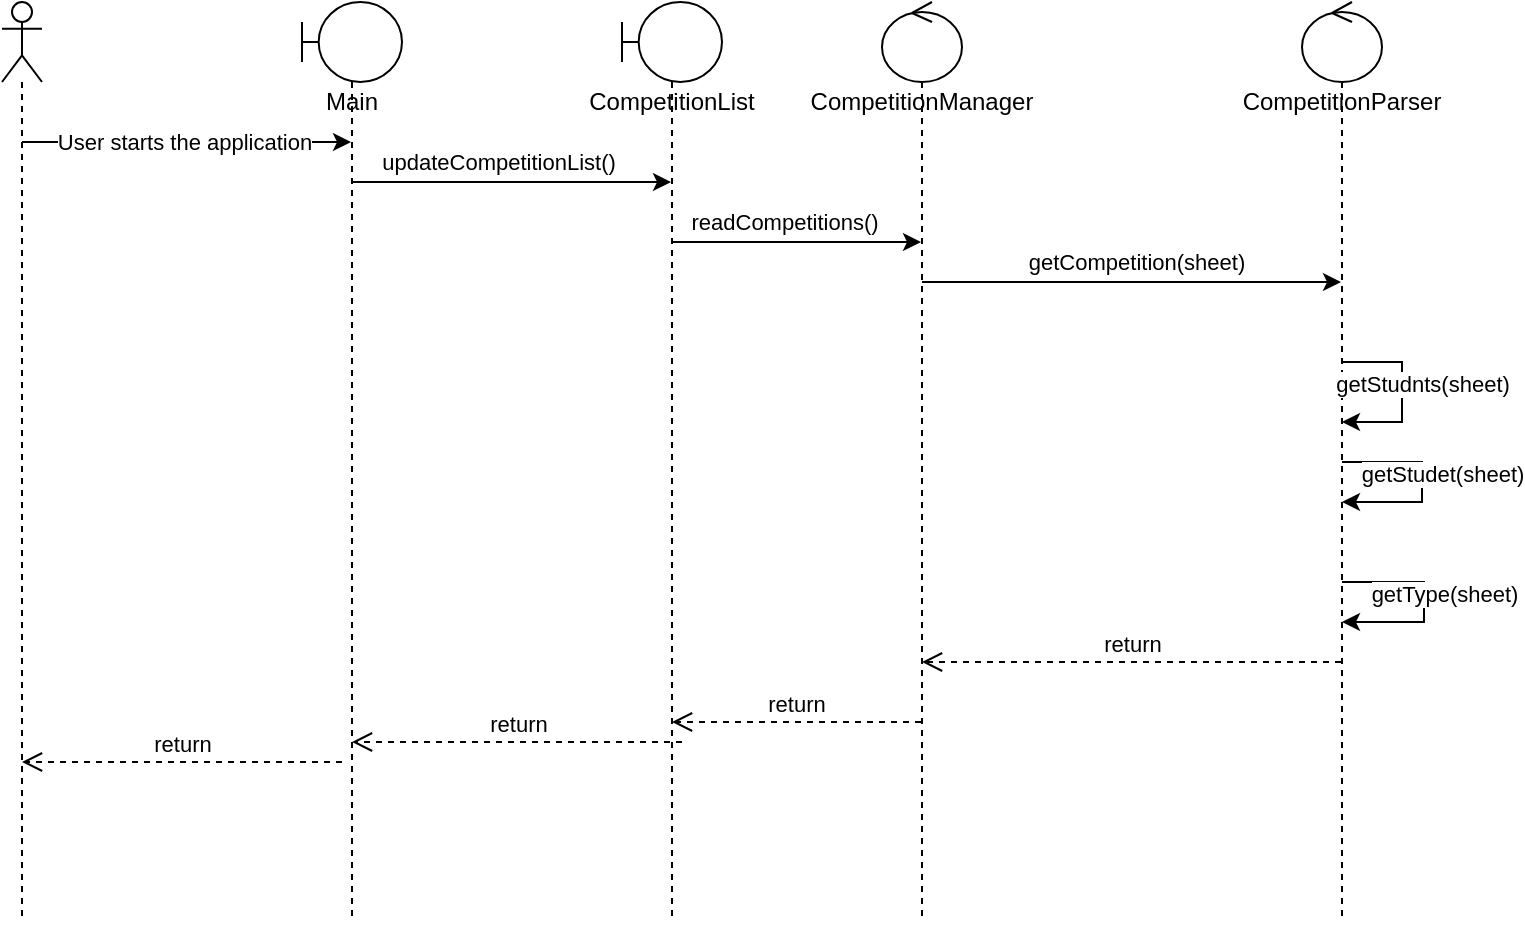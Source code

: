 <mxfile version="15.8.4"><diagram id="K97lyJ6JR0ZazyLHvmT-" name="Page-1"><mxGraphModel dx="865" dy="454" grid="1" gridSize="10" guides="1" tooltips="1" connect="1" arrows="1" fold="1" page="1" pageScale="1" pageWidth="850" pageHeight="1100" math="0" shadow="0"><root><mxCell id="0"/><mxCell id="1" parent="0"/><mxCell id="-t5BFciwPN7TMVEJ9Etc-4" style="edgeStyle=orthogonalEdgeStyle;rounded=0;orthogonalLoop=1;jettySize=auto;html=1;" edge="1" parent="1" source="-t5BFciwPN7TMVEJ9Etc-1" target="-t5BFciwPN7TMVEJ9Etc-3"><mxGeometry relative="1" as="geometry"><Array as="points"><mxPoint x="140" y="130"/><mxPoint x="140" y="130"/></Array></mxGeometry></mxCell><mxCell id="-t5BFciwPN7TMVEJ9Etc-5" value="User starts the application" style="edgeLabel;html=1;align=center;verticalAlign=middle;resizable=0;points=[];" vertex="1" connectable="0" parent="-t5BFciwPN7TMVEJ9Etc-4"><mxGeometry x="-0.226" relative="1" as="geometry"><mxPoint x="17" as="offset"/></mxGeometry></mxCell><mxCell id="-t5BFciwPN7TMVEJ9Etc-1" value="" style="shape=umlLifeline;participant=umlActor;perimeter=lifelinePerimeter;whiteSpace=wrap;html=1;container=1;collapsible=0;recursiveResize=0;verticalAlign=top;spacingTop=36;outlineConnect=0;" vertex="1" parent="1"><mxGeometry x="70" y="60" width="20" height="460" as="geometry"/></mxCell><mxCell id="-t5BFciwPN7TMVEJ9Etc-7" style="edgeStyle=orthogonalEdgeStyle;rounded=0;orthogonalLoop=1;jettySize=auto;html=1;" edge="1" parent="1" source="-t5BFciwPN7TMVEJ9Etc-3" target="-t5BFciwPN7TMVEJ9Etc-6"><mxGeometry relative="1" as="geometry"><Array as="points"><mxPoint x="320" y="150"/><mxPoint x="320" y="150"/></Array></mxGeometry></mxCell><mxCell id="-t5BFciwPN7TMVEJ9Etc-8" value="updateCompetitionList()" style="edgeLabel;html=1;align=center;verticalAlign=middle;resizable=0;points=[];" vertex="1" connectable="0" parent="-t5BFciwPN7TMVEJ9Etc-7"><mxGeometry x="-0.192" relative="1" as="geometry"><mxPoint x="8" y="-10" as="offset"/></mxGeometry></mxCell><mxCell id="-t5BFciwPN7TMVEJ9Etc-3" value="Main" style="shape=umlLifeline;participant=umlBoundary;perimeter=lifelinePerimeter;whiteSpace=wrap;html=1;container=1;collapsible=0;recursiveResize=0;verticalAlign=top;spacingTop=36;outlineConnect=0;" vertex="1" parent="1"><mxGeometry x="220" y="60" width="50" height="460" as="geometry"/></mxCell><mxCell id="-t5BFciwPN7TMVEJ9Etc-12" style="edgeStyle=orthogonalEdgeStyle;rounded=0;orthogonalLoop=1;jettySize=auto;html=1;" edge="1" parent="1" source="-t5BFciwPN7TMVEJ9Etc-6" target="-t5BFciwPN7TMVEJ9Etc-11"><mxGeometry relative="1" as="geometry"><Array as="points"><mxPoint x="460" y="180"/><mxPoint x="460" y="180"/></Array></mxGeometry></mxCell><mxCell id="-t5BFciwPN7TMVEJ9Etc-13" value="readCompetitions()" style="edgeLabel;html=1;align=center;verticalAlign=middle;resizable=0;points=[];" vertex="1" connectable="0" parent="-t5BFciwPN7TMVEJ9Etc-12"><mxGeometry x="-0.272" y="2" relative="1" as="geometry"><mxPoint x="10" y="-8" as="offset"/></mxGeometry></mxCell><mxCell id="-t5BFciwPN7TMVEJ9Etc-6" value="CompetitionList" style="shape=umlLifeline;participant=umlBoundary;perimeter=lifelinePerimeter;whiteSpace=wrap;html=1;container=1;collapsible=0;recursiveResize=0;verticalAlign=top;spacingTop=36;outlineConnect=0;" vertex="1" parent="1"><mxGeometry x="380" y="60" width="50" height="460" as="geometry"/></mxCell><mxCell id="-t5BFciwPN7TMVEJ9Etc-19" value="&lt;div&gt;getCompetition(sheet)&lt;/div&gt;" style="edgeStyle=orthogonalEdgeStyle;rounded=0;orthogonalLoop=1;jettySize=auto;html=1;" edge="1" parent="1" source="-t5BFciwPN7TMVEJ9Etc-11" target="-t5BFciwPN7TMVEJ9Etc-16"><mxGeometry x="0.007" y="10" relative="1" as="geometry"><Array as="points"><mxPoint x="600" y="200"/><mxPoint x="600" y="200"/></Array><mxPoint x="1" as="offset"/></mxGeometry></mxCell><mxCell id="-t5BFciwPN7TMVEJ9Etc-11" value="CompetitionManager" style="shape=umlLifeline;participant=umlControl;perimeter=lifelinePerimeter;whiteSpace=wrap;html=1;container=1;collapsible=0;recursiveResize=0;verticalAlign=top;spacingTop=36;outlineConnect=0;" vertex="1" parent="1"><mxGeometry x="510" y="60" width="40" height="460" as="geometry"/></mxCell><mxCell id="-t5BFciwPN7TMVEJ9Etc-16" value="CompetitionParser" style="shape=umlLifeline;participant=umlControl;perimeter=lifelinePerimeter;whiteSpace=wrap;html=1;container=1;collapsible=0;recursiveResize=0;verticalAlign=top;spacingTop=36;outlineConnect=0;" vertex="1" parent="1"><mxGeometry x="720" y="60" width="40" height="460" as="geometry"/></mxCell><mxCell id="-t5BFciwPN7TMVEJ9Etc-29" value="getStudnts(sheet)" style="edgeStyle=orthogonalEdgeStyle;rounded=0;orthogonalLoop=1;jettySize=auto;html=1;" edge="1" parent="1" source="-t5BFciwPN7TMVEJ9Etc-16" target="-t5BFciwPN7TMVEJ9Etc-16"><mxGeometry x="-0.11" y="10" relative="1" as="geometry"><Array as="points"><mxPoint x="770" y="240"/><mxPoint x="770" y="270"/></Array><mxPoint y="1" as="offset"/></mxGeometry></mxCell><mxCell id="-t5BFciwPN7TMVEJ9Etc-31" value="getStudet(sheet)" style="edgeStyle=orthogonalEdgeStyle;rounded=0;orthogonalLoop=1;jettySize=auto;html=1;" edge="1" parent="1" source="-t5BFciwPN7TMVEJ9Etc-16" target="-t5BFciwPN7TMVEJ9Etc-16"><mxGeometry x="-0.11" y="10" relative="1" as="geometry"><mxPoint x="750" y="290" as="sourcePoint"/><mxPoint x="749.5" y="280" as="targetPoint"/><Array as="points"><mxPoint x="780" y="290"/><mxPoint x="780" y="310"/></Array><mxPoint y="1" as="offset"/></mxGeometry></mxCell><mxCell id="-t5BFciwPN7TMVEJ9Etc-33" value="getType(sheet)" style="edgeStyle=orthogonalEdgeStyle;rounded=0;orthogonalLoop=1;jettySize=auto;html=1;" edge="1" parent="1"><mxGeometry x="-0.11" y="10" relative="1" as="geometry"><mxPoint x="740" y="350" as="sourcePoint"/><mxPoint x="740" y="370" as="targetPoint"/><Array as="points"><mxPoint x="781" y="350"/><mxPoint x="781" y="370"/></Array><mxPoint y="1" as="offset"/></mxGeometry></mxCell><mxCell id="-t5BFciwPN7TMVEJ9Etc-39" value="return" style="html=1;verticalAlign=bottom;endArrow=open;dashed=1;endSize=8;rounded=0;" edge="1" parent="1" source="-t5BFciwPN7TMVEJ9Etc-16" target="-t5BFciwPN7TMVEJ9Etc-11"><mxGeometry relative="1" as="geometry"><mxPoint x="540" y="340" as="sourcePoint"/><mxPoint x="460" y="340" as="targetPoint"/><Array as="points"><mxPoint x="620" y="390"/></Array></mxGeometry></mxCell><mxCell id="-t5BFciwPN7TMVEJ9Etc-40" value="return" style="html=1;verticalAlign=bottom;endArrow=open;dashed=1;endSize=8;rounded=0;" edge="1" parent="1" source="-t5BFciwPN7TMVEJ9Etc-11" target="-t5BFciwPN7TMVEJ9Etc-6"><mxGeometry relative="1" as="geometry"><mxPoint x="749.5" y="400" as="sourcePoint"/><mxPoint x="539.5" y="400" as="targetPoint"/><Array as="points"><mxPoint x="520" y="420"/><mxPoint x="460" y="420"/></Array></mxGeometry></mxCell><mxCell id="-t5BFciwPN7TMVEJ9Etc-41" value="return" style="html=1;verticalAlign=bottom;endArrow=open;dashed=1;endSize=8;rounded=0;" edge="1" parent="1" target="-t5BFciwPN7TMVEJ9Etc-3"><mxGeometry relative="1" as="geometry"><mxPoint x="410" y="430" as="sourcePoint"/><mxPoint x="414.5" y="430" as="targetPoint"/><Array as="points"><mxPoint x="390" y="430"/></Array></mxGeometry></mxCell><mxCell id="-t5BFciwPN7TMVEJ9Etc-42" value="return" style="html=1;verticalAlign=bottom;endArrow=open;dashed=1;endSize=8;rounded=0;" edge="1" parent="1" target="-t5BFciwPN7TMVEJ9Etc-1"><mxGeometry relative="1" as="geometry"><mxPoint x="240" y="440" as="sourcePoint"/><mxPoint x="254.5" y="440" as="targetPoint"/><Array as="points"><mxPoint x="230" y="440"/></Array></mxGeometry></mxCell></root></mxGraphModel></diagram></mxfile>